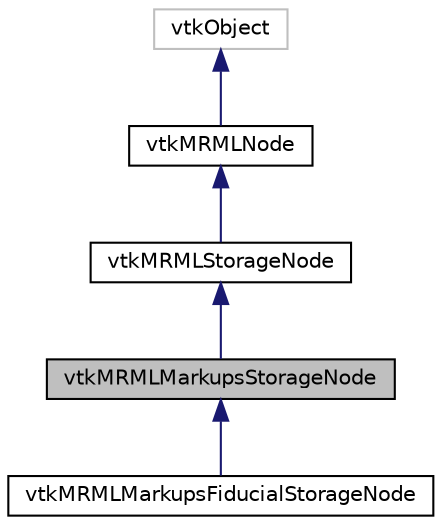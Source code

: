 digraph "vtkMRMLMarkupsStorageNode"
{
  bgcolor="transparent";
  edge [fontname="Helvetica",fontsize="10",labelfontname="Helvetica",labelfontsize="10"];
  node [fontname="Helvetica",fontsize="10",shape=record];
  Node0 [label="vtkMRMLMarkupsStorageNode",height=0.2,width=0.4,color="black", fillcolor="grey75", style="filled", fontcolor="black"];
  Node1 -> Node0 [dir="back",color="midnightblue",fontsize="10",style="solid",fontname="Helvetica"];
  Node1 [label="vtkMRMLStorageNode",height=0.2,width=0.4,color="black",URL="$classvtkMRMLStorageNode.html",tooltip="A supercalss for other storage nodes. "];
  Node2 -> Node1 [dir="back",color="midnightblue",fontsize="10",style="solid",fontname="Helvetica"];
  Node2 [label="vtkMRMLNode",height=0.2,width=0.4,color="black",URL="$classvtkMRMLNode.html",tooltip="Abstract Superclass for all specific types of MRML nodes. "];
  Node3 -> Node2 [dir="back",color="midnightblue",fontsize="10",style="solid",fontname="Helvetica"];
  Node3 [label="vtkObject",height=0.2,width=0.4,color="grey75"];
  Node0 -> Node4 [dir="back",color="midnightblue",fontsize="10",style="solid",fontname="Helvetica"];
  Node4 [label="vtkMRMLMarkupsFiducialStorageNode",height=0.2,width=0.4,color="black",URL="$classvtkMRMLMarkupsFiducialStorageNode.html"];
}

